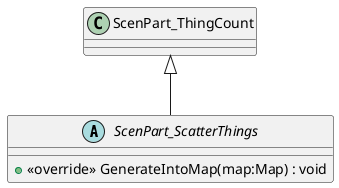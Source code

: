 @startuml
abstract class ScenPart_ScatterThings {
    + <<override>> GenerateIntoMap(map:Map) : void
}
ScenPart_ThingCount <|-- ScenPart_ScatterThings
@enduml
